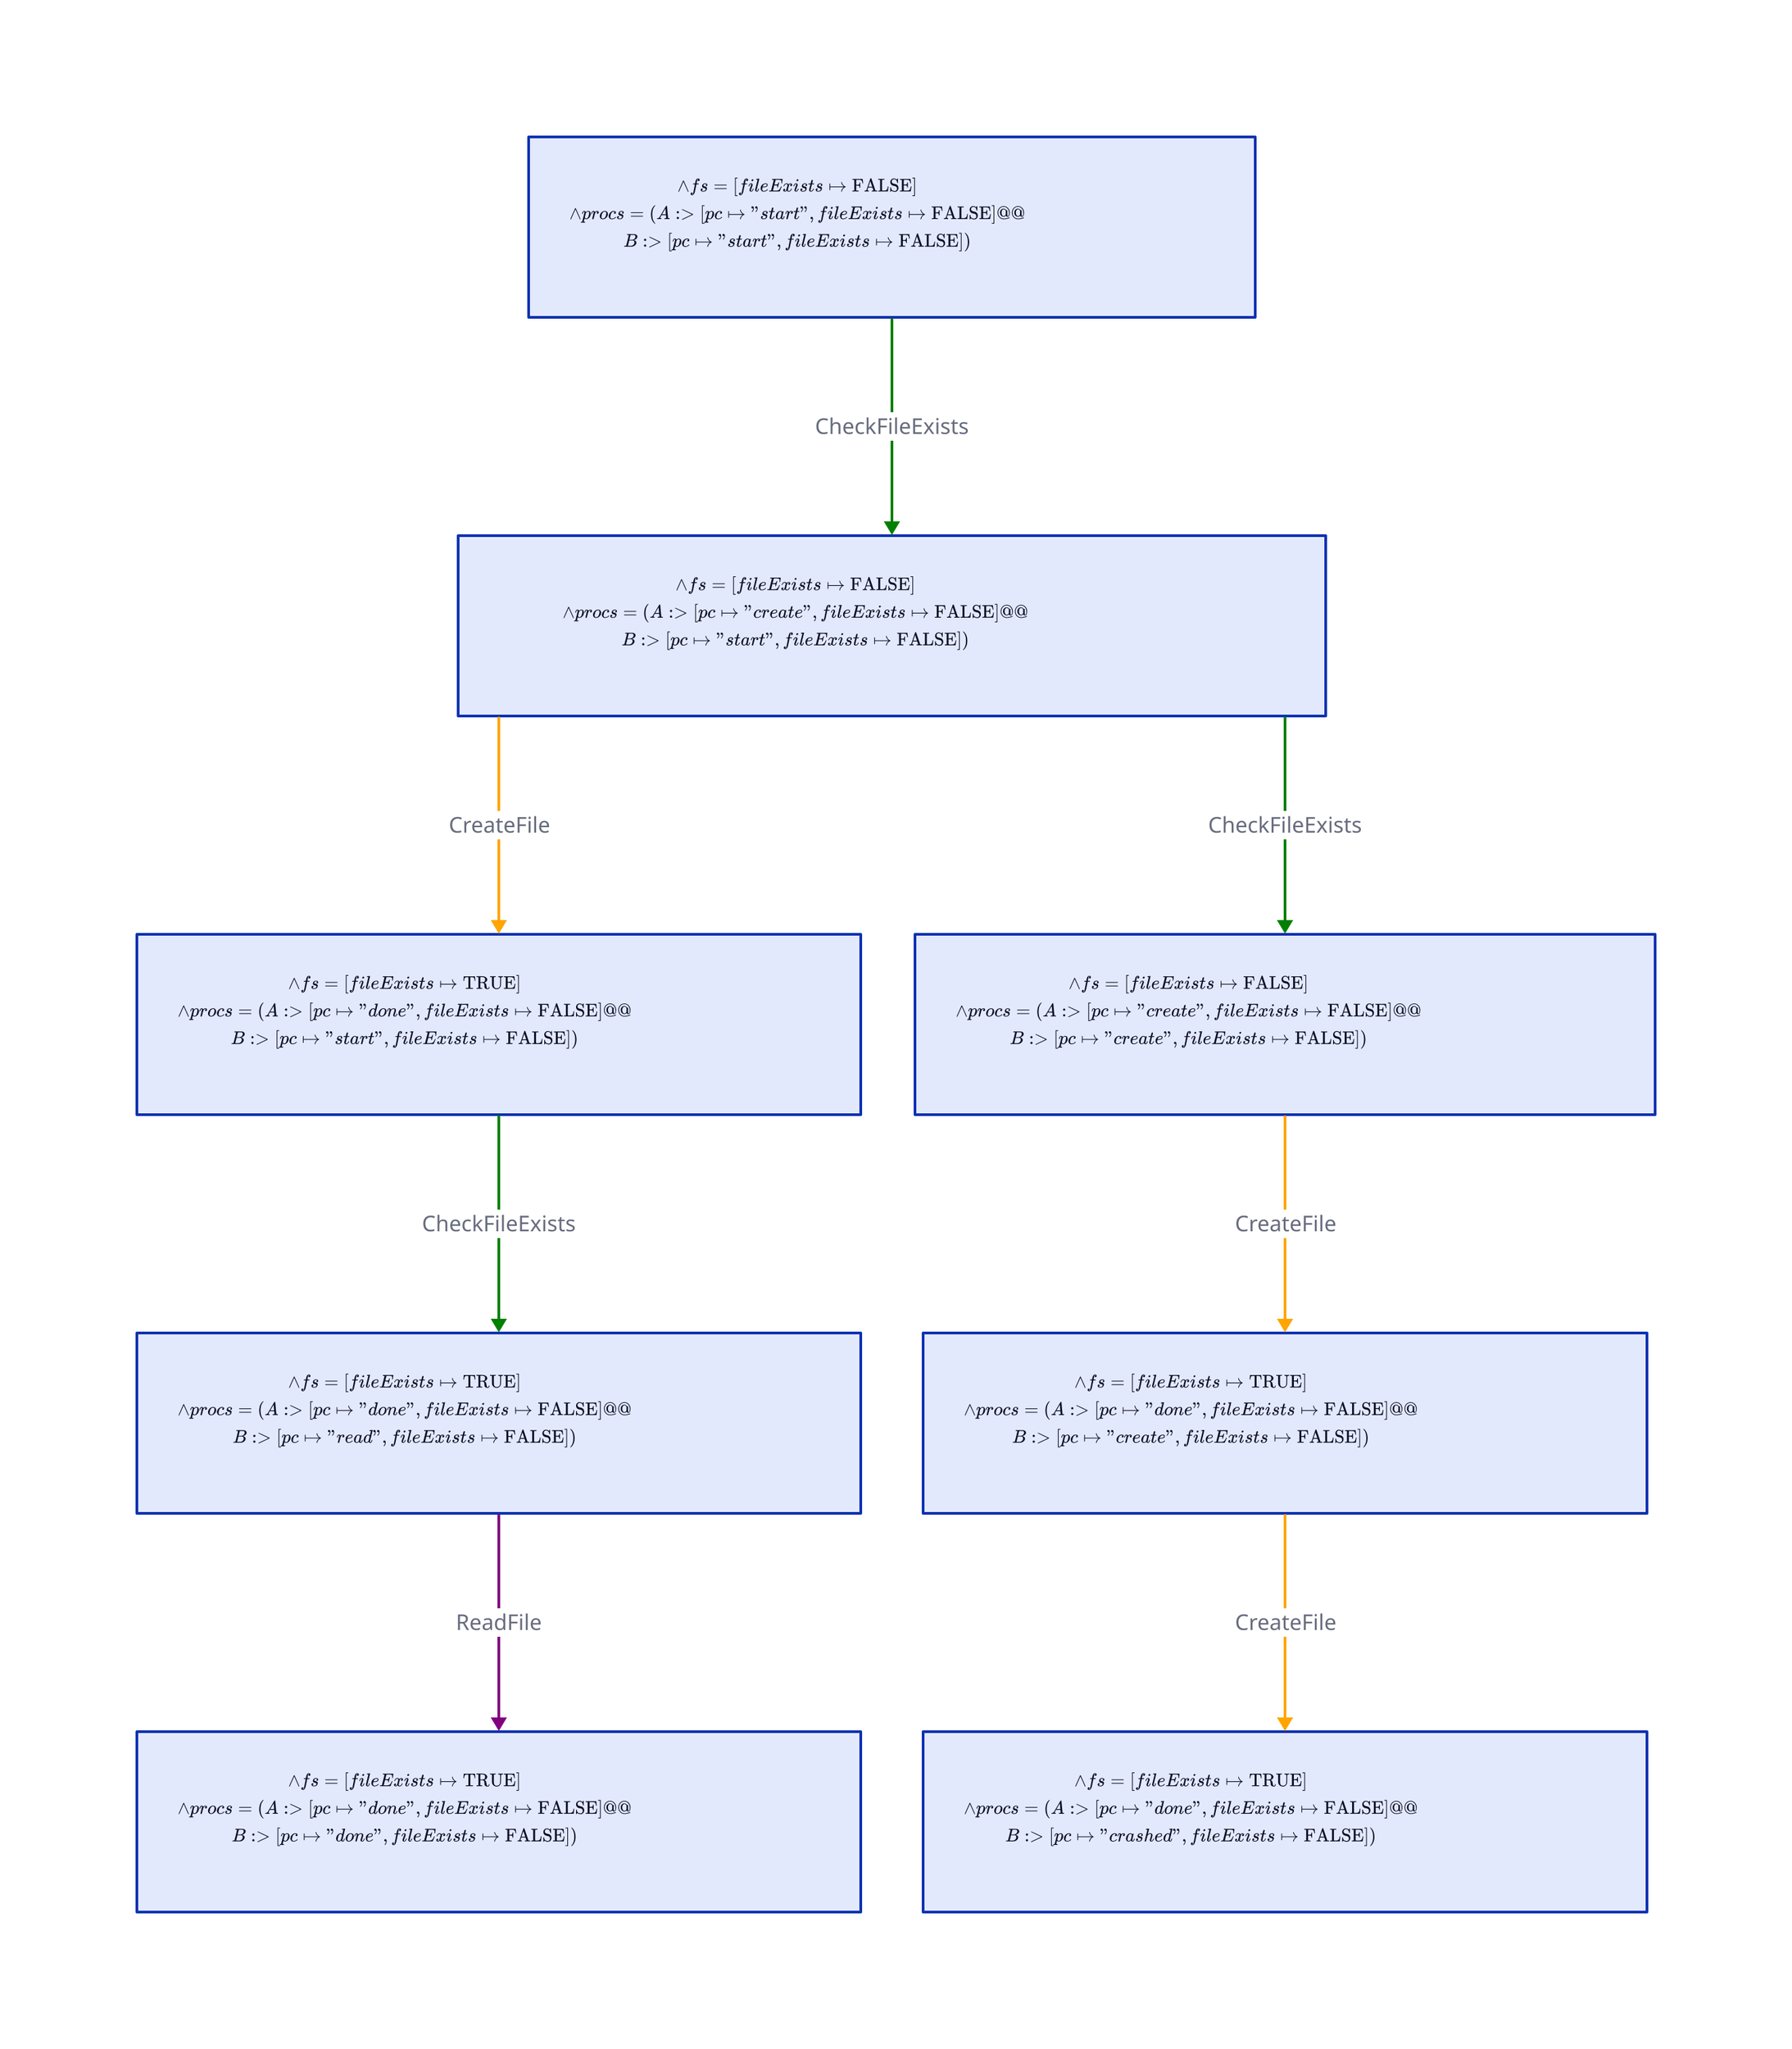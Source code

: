 state6: "" {
  equation: |latex
    \\displaylines {
            \\land fs = [fileExists \\mapsto \\mathrm{FALSE}] \\\\ \\land procs = ( A :> [pc \\mapsto \\text{"}start\\text{"}, fileExists \\mapsto \\mathrm{FALSE}] @@ \\\\   B :> [pc \\mapsto \\text{"}start\\text{"}, fileExists \\mapsto \\mathrm{FALSE}] )
    }
    % add some spacing (otherwise it messes up)
    \\ \\ \\ \\ \\ \\
  |
}
state7: "" {
  equation: |latex
    \\displaylines {
            \\land fs = [fileExists \\mapsto \\mathrm{FALSE}] \\\\ \\land procs = ( A :> [pc \\mapsto \\text{"}create\\text{"}, fileExists \\mapsto \\mathrm{FALSE}] @@ \\\\   B :> [pc \\mapsto \\text{"}start\\text{"}, fileExists \\mapsto \\mathrm{FALSE}] )
    }
    % add some spacing (otherwise it messes up)
    \\ \\ \\ \\ \\ \\
  |
}
state8: "" {
  equation: |latex
    \\displaylines {
            \\land fs = [fileExists \\mapsto \\mathrm{TRUE}] \\\\ \\land procs = ( A :> [pc \\mapsto \\text{"}done\\text{"}, fileExists \\mapsto \\mathrm{FALSE}] @@ \\\\   B :> [pc \\mapsto \\text{"}start\\text{"}, fileExists \\mapsto \\mathrm{FALSE}] )
    }
    % add some spacing (otherwise it messes up)
    \\ \\ \\ \\ \\ \\
  |
}
state9: "" {
  equation: |latex
    \\displaylines {
            \\land fs = [fileExists \\mapsto \\mathrm{FALSE}] \\\\ \\land procs = ( A :> [pc \\mapsto \\text{"}create\\text{"}, fileExists \\mapsto \\mathrm{FALSE}] @@ \\\\   B :> [pc \\mapsto \\text{"}create\\text{"}, fileExists \\mapsto \\mathrm{FALSE}] )
    }
    % add some spacing (otherwise it messes up)
    \\ \\ \\ \\ \\ \\
  |
}
state10: "" {
  equation: |latex
    \\displaylines {
            \\land fs = [fileExists \\mapsto \\mathrm{TRUE}] \\\\ \\land procs = ( A :> [pc \\mapsto \\text{"}done\\text{"}, fileExists \\mapsto \\mathrm{FALSE}] @@ \\\\   B :> [pc \\mapsto \\text{"}read\\text{"}, fileExists \\mapsto \\mathrm{FALSE}] )
    }
    % add some spacing (otherwise it messes up)
    \\ \\ \\ \\ \\ \\
  |
}
state11: "" {
  equation: |latex
    \\displaylines {
            \\land fs = [fileExists \\mapsto \\mathrm{TRUE}] \\\\ \\land procs = ( A :> [pc \\mapsto \\text{"}done\\text{"}, fileExists \\mapsto \\mathrm{FALSE}] @@ \\\\   B :> [pc \\mapsto \\text{"}create\\text{"}, fileExists \\mapsto \\mathrm{FALSE}] )
    }
    % add some spacing (otherwise it messes up)
    \\ \\ \\ \\ \\ \\
  |
}
state12: "" {
  equation: |latex
    \\displaylines {
            \\land fs = [fileExists \\mapsto \\mathrm{TRUE}] \\\\ \\land procs = ( A :> [pc \\mapsto \\text{"}done\\text{"}, fileExists \\mapsto \\mathrm{FALSE}] @@ \\\\   B :> [pc \\mapsto \\text{"}done\\text{"}, fileExists \\mapsto \\mathrm{FALSE}] )
    }
    % add some spacing (otherwise it messes up)
    \\ \\ \\ \\ \\ \\
  |
}
state13: "" {
  equation: |latex
    \\displaylines {
            \\land fs = [fileExists \\mapsto \\mathrm{TRUE}] \\\\ \\land procs = ( A :> [pc \\mapsto \\text{"}done\\text{"}, fileExists \\mapsto \\mathrm{FALSE}] @@ \\\\   B :> [pc \\mapsto \\text{"}crashed\\text{"}, fileExists \\mapsto \\mathrm{FALSE}] )
    }
    % add some spacing (otherwise it messes up)
    \\ \\ \\ \\ \\ \\
  |
}
state6 -> state7: "CheckFileExists" {
  style: {
    stroke: green
  }
}
state7 -> state8: "CreateFile" {
  style: {
    stroke: orange
  }
}
state7 -> state9: "CheckFileExists" {
  style: {
    stroke: green
  }
}
state8 -> state10: "CheckFileExists" {
  style: {
    stroke: green
  }
}
state9 -> state11: "CreateFile" {
  style: {
    stroke: orange
  }
}
state10 -> state12: "ReadFile" {
  style: {
    stroke: purple
  }
}
state11 -> state13: "CreateFile" {
  style: {
    stroke: orange
  }
}
